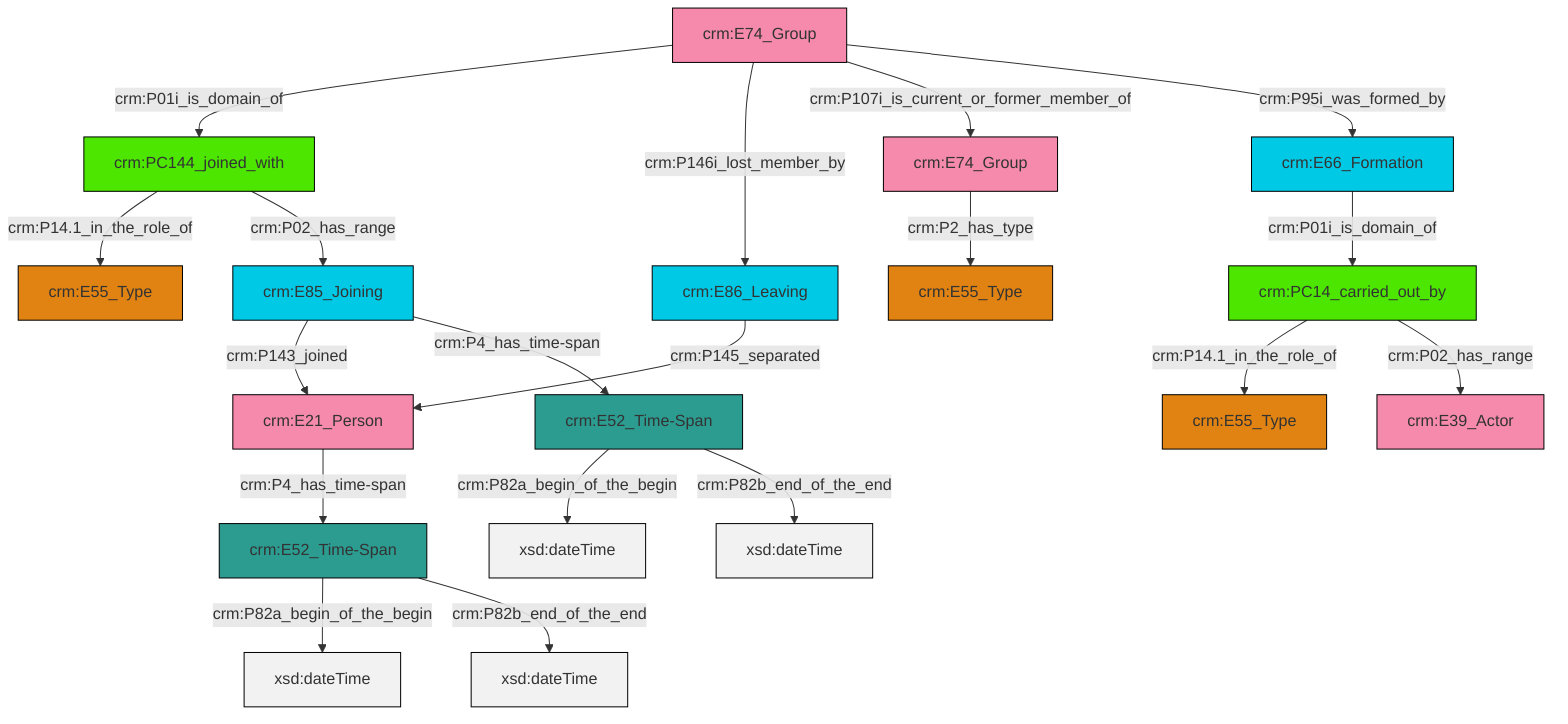 graph TD
classDef Literal fill:#f2f2f2,stroke:#000000;
classDef CRM_Entity fill:#FFFFFF,stroke:#000000;
classDef Temporal_Entity fill:#00C9E6, stroke:#000000;
classDef Type fill:#E18312, stroke:#000000;
classDef Time-Span fill:#2C9C91, stroke:#000000;
classDef Appellation fill:#FFEB7F, stroke:#000000;
classDef Place fill:#008836, stroke:#000000;
classDef Persistent_Item fill:#B266B2, stroke:#000000;
classDef Conceptual_Object fill:#FFD700, stroke:#000000;
classDef Physical_Thing fill:#D2B48C, stroke:#000000;
classDef Actor fill:#f58aad, stroke:#000000;
classDef PC_Classes fill:#4ce600, stroke:#000000;
classDef Multi fill:#cccccc,stroke:#000000;

0["crm:E85_Joining"]:::Temporal_Entity -->|crm:P143_joined| 1["crm:E21_Person"]:::Actor
2["crm:PC14_carried_out_by"]:::PC_Classes -->|crm:P14.1_in_the_role_of| 3["crm:E55_Type"]:::Type
6["crm:E74_Group"]:::Actor -->|crm:P01i_is_domain_of| 7["crm:PC144_joined_with"]:::PC_Classes
8["crm:E52_Time-Span"]:::Time-Span -->|crm:P82a_begin_of_the_begin| 9[xsd:dateTime]:::Literal
8["crm:E52_Time-Span"]:::Time-Span -->|crm:P82b_end_of_the_end| 12[xsd:dateTime]:::Literal
6["crm:E74_Group"]:::Actor -->|crm:P146i_lost_member_by| 13["crm:E86_Leaving"]:::Temporal_Entity
19["crm:E66_Formation"]:::Temporal_Entity -->|crm:P01i_is_domain_of| 2["crm:PC14_carried_out_by"]:::PC_Classes
7["crm:PC144_joined_with"]:::PC_Classes -->|crm:P14.1_in_the_role_of| 10["crm:E55_Type"]:::Type
2["crm:PC14_carried_out_by"]:::PC_Classes -->|crm:P02_has_range| 21["crm:E39_Actor"]:::Actor
22["crm:E52_Time-Span"]:::Time-Span -->|crm:P82a_begin_of_the_begin| 23[xsd:dateTime]:::Literal
22["crm:E52_Time-Span"]:::Time-Span -->|crm:P82b_end_of_the_end| 24[xsd:dateTime]:::Literal
6["crm:E74_Group"]:::Actor -->|crm:P107i_is_current_or_former_member_of| 17["crm:E74_Group"]:::Actor
13["crm:E86_Leaving"]:::Temporal_Entity -->|crm:P145_separated| 1["crm:E21_Person"]:::Actor
6["crm:E74_Group"]:::Actor -->|crm:P95i_was_formed_by| 19["crm:E66_Formation"]:::Temporal_Entity
1["crm:E21_Person"]:::Actor -->|crm:P4_has_time-span| 8["crm:E52_Time-Span"]:::Time-Span
0["crm:E85_Joining"]:::Temporal_Entity -->|crm:P4_has_time-span| 22["crm:E52_Time-Span"]:::Time-Span
7["crm:PC144_joined_with"]:::PC_Classes -->|crm:P02_has_range| 0["crm:E85_Joining"]:::Temporal_Entity
17["crm:E74_Group"]:::Actor -->|crm:P2_has_type| 26["crm:E55_Type"]:::Type